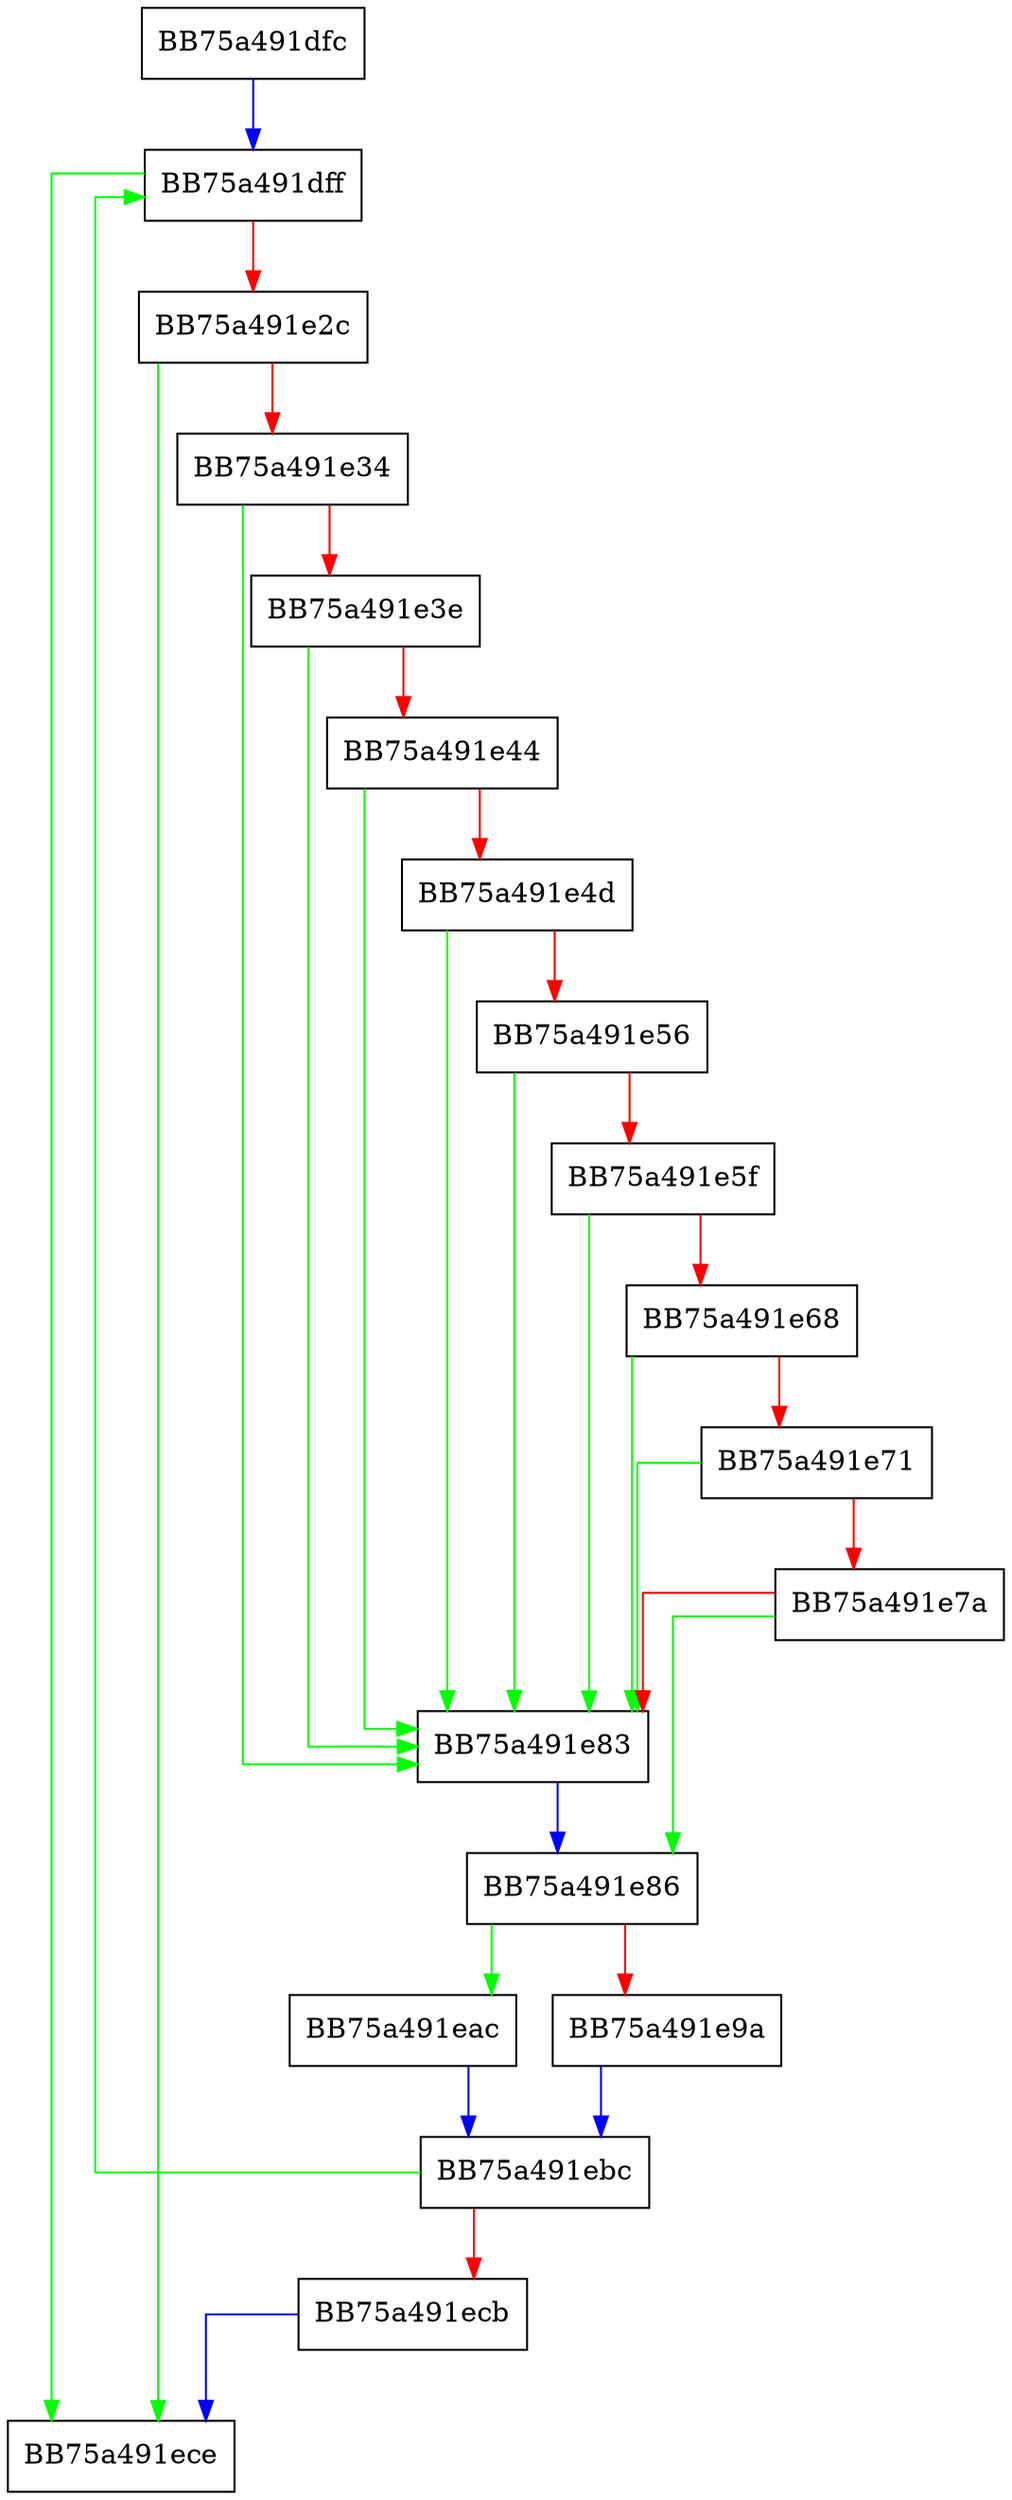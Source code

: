 digraph IncrementImpl {
  node [shape="box"];
  graph [splines=ortho];
  BB75a491dfc -> BB75a491dff [color="blue"];
  BB75a491dff -> BB75a491ece [color="green"];
  BB75a491dff -> BB75a491e2c [color="red"];
  BB75a491e2c -> BB75a491ece [color="green"];
  BB75a491e2c -> BB75a491e34 [color="red"];
  BB75a491e34 -> BB75a491e83 [color="green"];
  BB75a491e34 -> BB75a491e3e [color="red"];
  BB75a491e3e -> BB75a491e83 [color="green"];
  BB75a491e3e -> BB75a491e44 [color="red"];
  BB75a491e44 -> BB75a491e83 [color="green"];
  BB75a491e44 -> BB75a491e4d [color="red"];
  BB75a491e4d -> BB75a491e83 [color="green"];
  BB75a491e4d -> BB75a491e56 [color="red"];
  BB75a491e56 -> BB75a491e83 [color="green"];
  BB75a491e56 -> BB75a491e5f [color="red"];
  BB75a491e5f -> BB75a491e83 [color="green"];
  BB75a491e5f -> BB75a491e68 [color="red"];
  BB75a491e68 -> BB75a491e83 [color="green"];
  BB75a491e68 -> BB75a491e71 [color="red"];
  BB75a491e71 -> BB75a491e83 [color="green"];
  BB75a491e71 -> BB75a491e7a [color="red"];
  BB75a491e7a -> BB75a491e86 [color="green"];
  BB75a491e7a -> BB75a491e83 [color="red"];
  BB75a491e83 -> BB75a491e86 [color="blue"];
  BB75a491e86 -> BB75a491eac [color="green"];
  BB75a491e86 -> BB75a491e9a [color="red"];
  BB75a491e9a -> BB75a491ebc [color="blue"];
  BB75a491eac -> BB75a491ebc [color="blue"];
  BB75a491ebc -> BB75a491dff [color="green"];
  BB75a491ebc -> BB75a491ecb [color="red"];
  BB75a491ecb -> BB75a491ece [color="blue"];
}